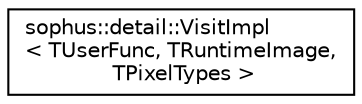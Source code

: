 digraph "Graphical Class Hierarchy"
{
 // LATEX_PDF_SIZE
  edge [fontname="Helvetica",fontsize="10",labelfontname="Helvetica",labelfontsize="10"];
  node [fontname="Helvetica",fontsize="10",shape=record];
  rankdir="LR";
  Node0 [label="sophus::detail::VisitImpl\l\< TUserFunc, TRuntimeImage,\l TPixelTypes \>",height=0.2,width=0.4,color="black", fillcolor="white", style="filled",URL="$structsophus_1_1detail_1_1_visit_impl.html",tooltip=" "];
}
